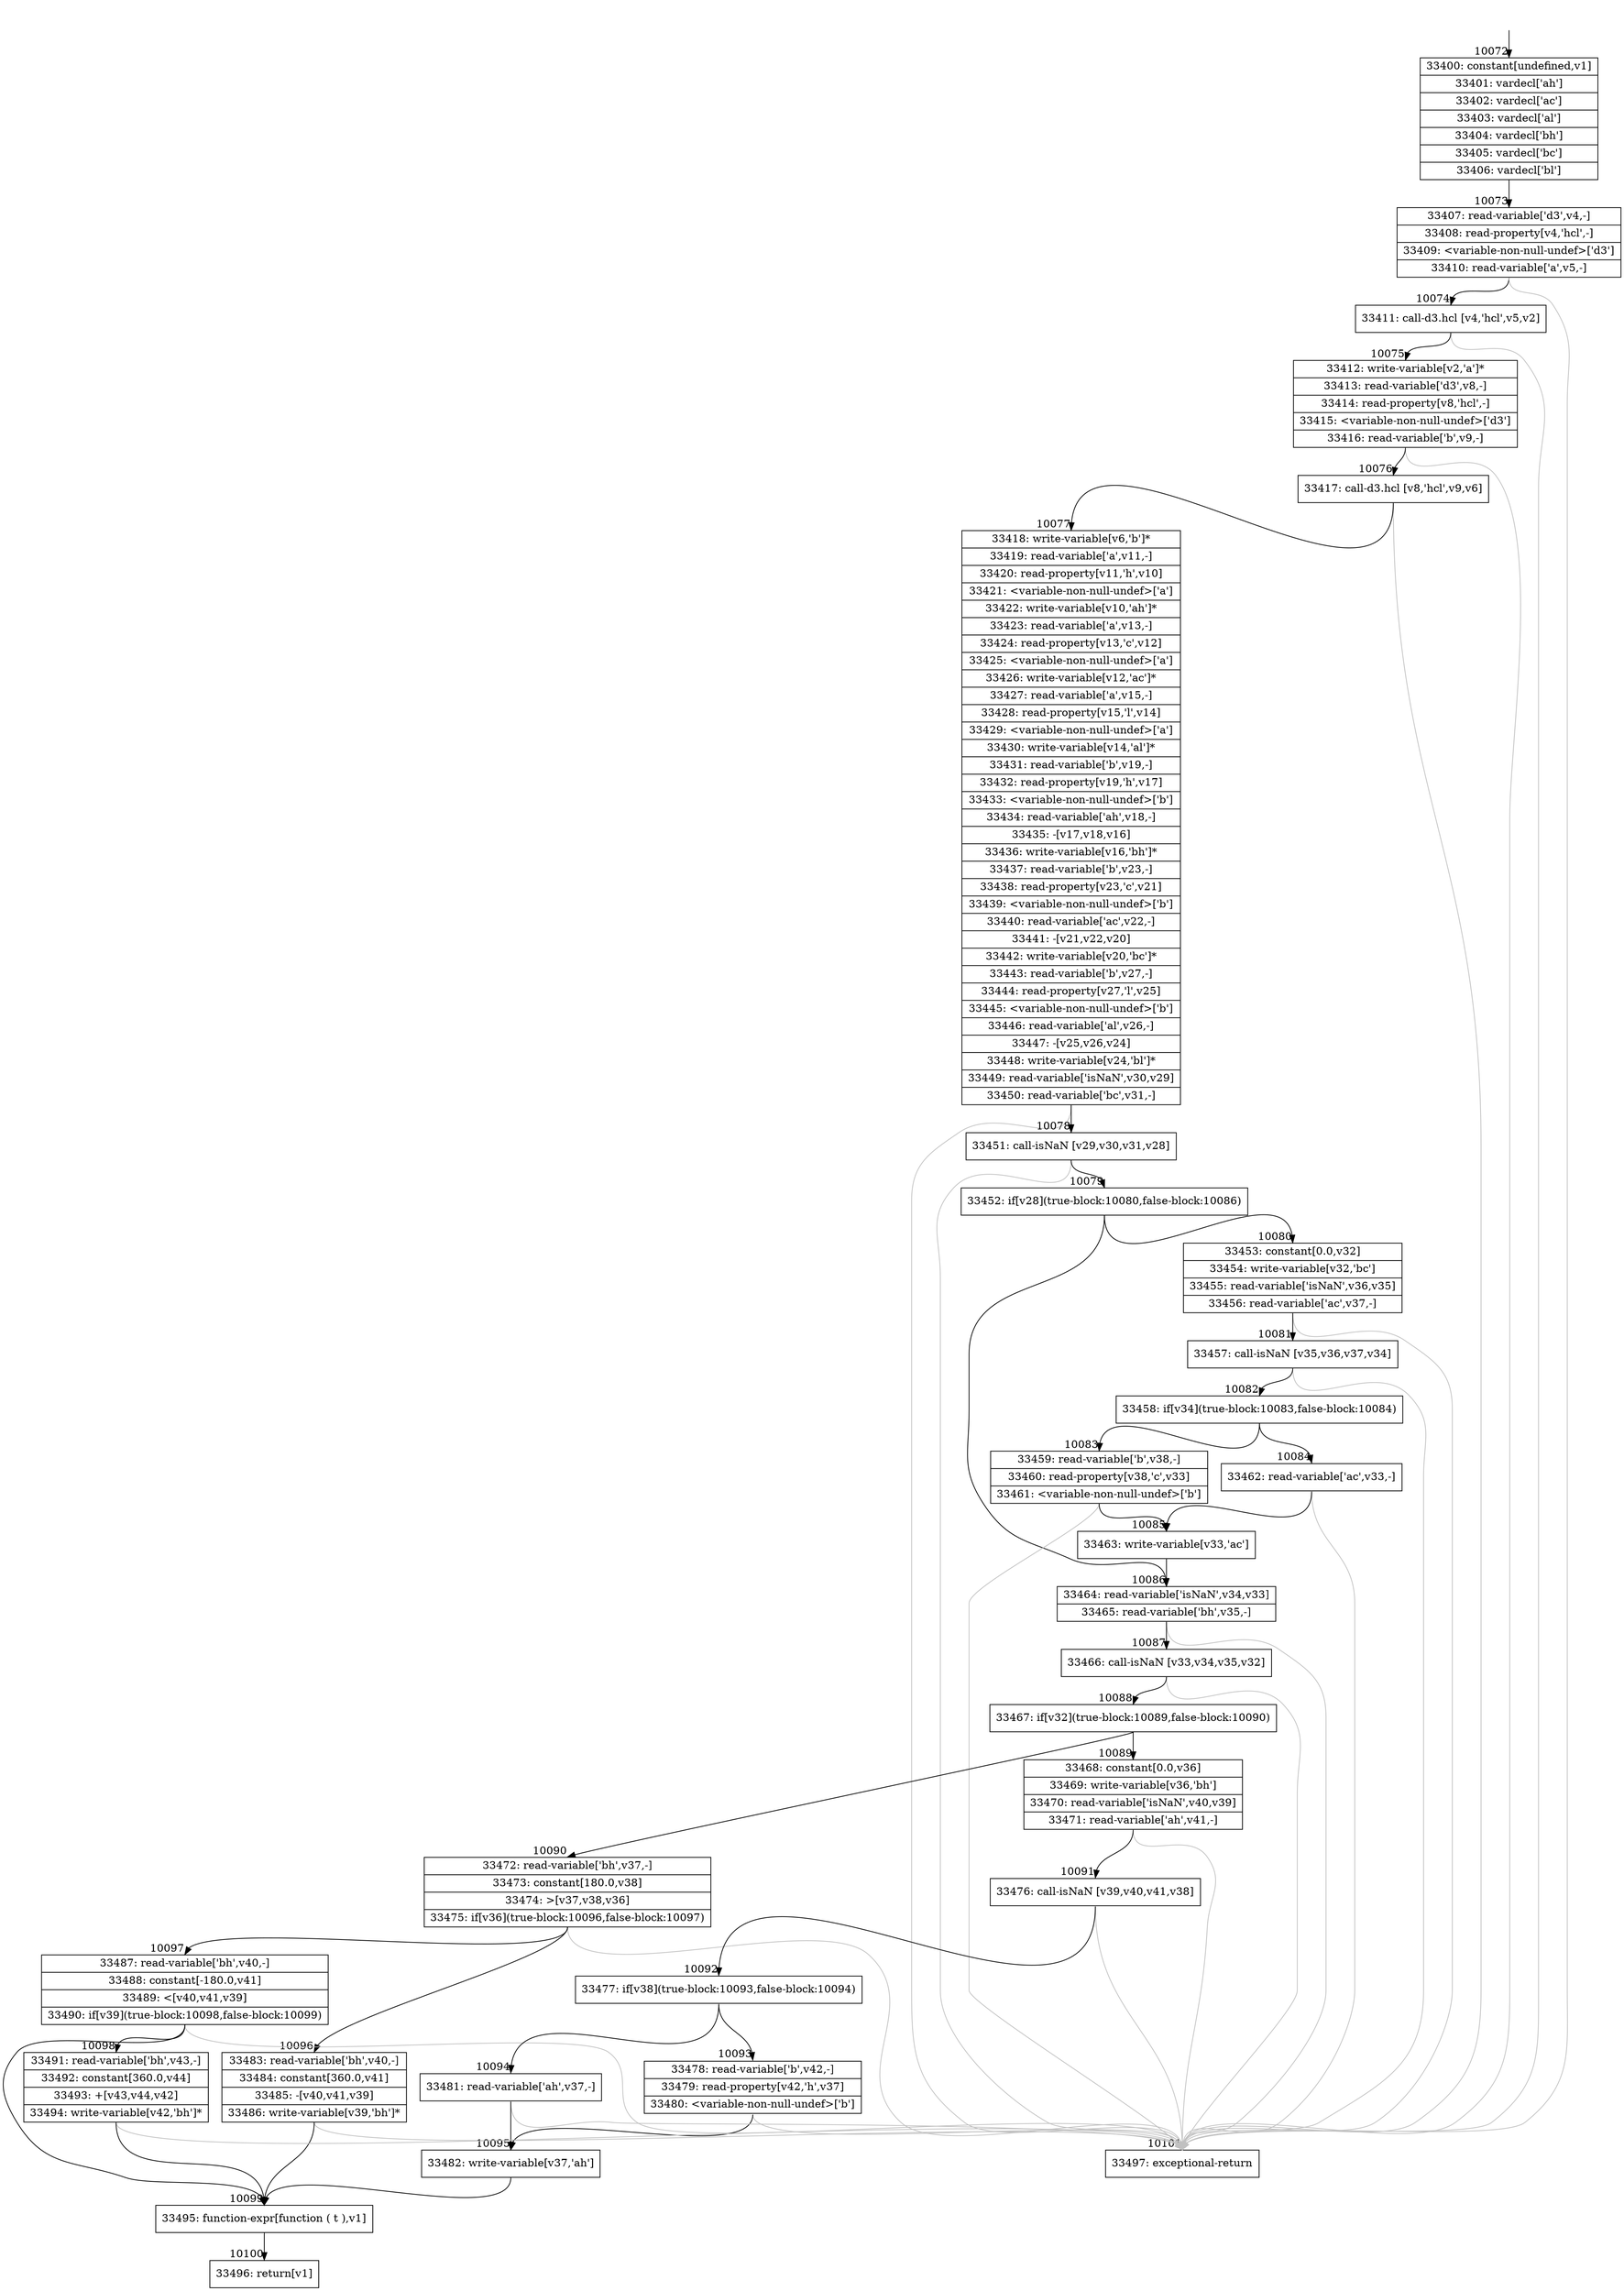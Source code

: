 digraph {
rankdir="TD"
BB_entry929[shape=none,label=""];
BB_entry929 -> BB10072 [tailport=s, headport=n, headlabel="    10072"]
BB10072 [shape=record label="{33400: constant[undefined,v1]|33401: vardecl['ah']|33402: vardecl['ac']|33403: vardecl['al']|33404: vardecl['bh']|33405: vardecl['bc']|33406: vardecl['bl']}" ] 
BB10072 -> BB10073 [tailport=s, headport=n, headlabel="      10073"]
BB10073 [shape=record label="{33407: read-variable['d3',v4,-]|33408: read-property[v4,'hcl',-]|33409: \<variable-non-null-undef\>['d3']|33410: read-variable['a',v5,-]}" ] 
BB10073 -> BB10074 [tailport=s, headport=n, headlabel="      10074"]
BB10073 -> BB10101 [tailport=s, headport=n, color=gray, headlabel="      10101"]
BB10074 [shape=record label="{33411: call-d3.hcl [v4,'hcl',v5,v2]}" ] 
BB10074 -> BB10075 [tailport=s, headport=n, headlabel="      10075"]
BB10074 -> BB10101 [tailport=s, headport=n, color=gray]
BB10075 [shape=record label="{33412: write-variable[v2,'a']*|33413: read-variable['d3',v8,-]|33414: read-property[v8,'hcl',-]|33415: \<variable-non-null-undef\>['d3']|33416: read-variable['b',v9,-]}" ] 
BB10075 -> BB10076 [tailport=s, headport=n, headlabel="      10076"]
BB10075 -> BB10101 [tailport=s, headport=n, color=gray]
BB10076 [shape=record label="{33417: call-d3.hcl [v8,'hcl',v9,v6]}" ] 
BB10076 -> BB10077 [tailport=s, headport=n, headlabel="      10077"]
BB10076 -> BB10101 [tailport=s, headport=n, color=gray]
BB10077 [shape=record label="{33418: write-variable[v6,'b']*|33419: read-variable['a',v11,-]|33420: read-property[v11,'h',v10]|33421: \<variable-non-null-undef\>['a']|33422: write-variable[v10,'ah']*|33423: read-variable['a',v13,-]|33424: read-property[v13,'c',v12]|33425: \<variable-non-null-undef\>['a']|33426: write-variable[v12,'ac']*|33427: read-variable['a',v15,-]|33428: read-property[v15,'l',v14]|33429: \<variable-non-null-undef\>['a']|33430: write-variable[v14,'al']*|33431: read-variable['b',v19,-]|33432: read-property[v19,'h',v17]|33433: \<variable-non-null-undef\>['b']|33434: read-variable['ah',v18,-]|33435: -[v17,v18,v16]|33436: write-variable[v16,'bh']*|33437: read-variable['b',v23,-]|33438: read-property[v23,'c',v21]|33439: \<variable-non-null-undef\>['b']|33440: read-variable['ac',v22,-]|33441: -[v21,v22,v20]|33442: write-variable[v20,'bc']*|33443: read-variable['b',v27,-]|33444: read-property[v27,'l',v25]|33445: \<variable-non-null-undef\>['b']|33446: read-variable['al',v26,-]|33447: -[v25,v26,v24]|33448: write-variable[v24,'bl']*|33449: read-variable['isNaN',v30,v29]|33450: read-variable['bc',v31,-]}" ] 
BB10077 -> BB10078 [tailport=s, headport=n, headlabel="      10078"]
BB10077 -> BB10101 [tailport=s, headport=n, color=gray]
BB10078 [shape=record label="{33451: call-isNaN [v29,v30,v31,v28]}" ] 
BB10078 -> BB10079 [tailport=s, headport=n, headlabel="      10079"]
BB10078 -> BB10101 [tailport=s, headport=n, color=gray]
BB10079 [shape=record label="{33452: if[v28](true-block:10080,false-block:10086)}" ] 
BB10079 -> BB10080 [tailport=s, headport=n, headlabel="      10080"]
BB10079 -> BB10086 [tailport=s, headport=n, headlabel="      10086"]
BB10080 [shape=record label="{33453: constant[0.0,v32]|33454: write-variable[v32,'bc']|33455: read-variable['isNaN',v36,v35]|33456: read-variable['ac',v37,-]}" ] 
BB10080 -> BB10081 [tailport=s, headport=n, headlabel="      10081"]
BB10080 -> BB10101 [tailport=s, headport=n, color=gray]
BB10081 [shape=record label="{33457: call-isNaN [v35,v36,v37,v34]}" ] 
BB10081 -> BB10082 [tailport=s, headport=n, headlabel="      10082"]
BB10081 -> BB10101 [tailport=s, headport=n, color=gray]
BB10082 [shape=record label="{33458: if[v34](true-block:10083,false-block:10084)}" ] 
BB10082 -> BB10083 [tailport=s, headport=n, headlabel="      10083"]
BB10082 -> BB10084 [tailport=s, headport=n, headlabel="      10084"]
BB10083 [shape=record label="{33459: read-variable['b',v38,-]|33460: read-property[v38,'c',v33]|33461: \<variable-non-null-undef\>['b']}" ] 
BB10083 -> BB10085 [tailport=s, headport=n, headlabel="      10085"]
BB10083 -> BB10101 [tailport=s, headport=n, color=gray]
BB10084 [shape=record label="{33462: read-variable['ac',v33,-]}" ] 
BB10084 -> BB10085 [tailport=s, headport=n]
BB10084 -> BB10101 [tailport=s, headport=n, color=gray]
BB10085 [shape=record label="{33463: write-variable[v33,'ac']}" ] 
BB10085 -> BB10086 [tailport=s, headport=n]
BB10086 [shape=record label="{33464: read-variable['isNaN',v34,v33]|33465: read-variable['bh',v35,-]}" ] 
BB10086 -> BB10087 [tailport=s, headport=n, headlabel="      10087"]
BB10086 -> BB10101 [tailport=s, headport=n, color=gray]
BB10087 [shape=record label="{33466: call-isNaN [v33,v34,v35,v32]}" ] 
BB10087 -> BB10088 [tailport=s, headport=n, headlabel="      10088"]
BB10087 -> BB10101 [tailport=s, headport=n, color=gray]
BB10088 [shape=record label="{33467: if[v32](true-block:10089,false-block:10090)}" ] 
BB10088 -> BB10089 [tailport=s, headport=n, headlabel="      10089"]
BB10088 -> BB10090 [tailport=s, headport=n, headlabel="      10090"]
BB10089 [shape=record label="{33468: constant[0.0,v36]|33469: write-variable[v36,'bh']|33470: read-variable['isNaN',v40,v39]|33471: read-variable['ah',v41,-]}" ] 
BB10089 -> BB10091 [tailport=s, headport=n, headlabel="      10091"]
BB10089 -> BB10101 [tailport=s, headport=n, color=gray]
BB10090 [shape=record label="{33472: read-variable['bh',v37,-]|33473: constant[180.0,v38]|33474: \>[v37,v38,v36]|33475: if[v36](true-block:10096,false-block:10097)}" ] 
BB10090 -> BB10096 [tailport=s, headport=n, headlabel="      10096"]
BB10090 -> BB10097 [tailport=s, headport=n, headlabel="      10097"]
BB10090 -> BB10101 [tailport=s, headport=n, color=gray]
BB10091 [shape=record label="{33476: call-isNaN [v39,v40,v41,v38]}" ] 
BB10091 -> BB10092 [tailport=s, headport=n, headlabel="      10092"]
BB10091 -> BB10101 [tailport=s, headport=n, color=gray]
BB10092 [shape=record label="{33477: if[v38](true-block:10093,false-block:10094)}" ] 
BB10092 -> BB10093 [tailport=s, headport=n, headlabel="      10093"]
BB10092 -> BB10094 [tailport=s, headport=n, headlabel="      10094"]
BB10093 [shape=record label="{33478: read-variable['b',v42,-]|33479: read-property[v42,'h',v37]|33480: \<variable-non-null-undef\>['b']}" ] 
BB10093 -> BB10095 [tailport=s, headport=n, headlabel="      10095"]
BB10093 -> BB10101 [tailport=s, headport=n, color=gray]
BB10094 [shape=record label="{33481: read-variable['ah',v37,-]}" ] 
BB10094 -> BB10095 [tailport=s, headport=n]
BB10094 -> BB10101 [tailport=s, headport=n, color=gray]
BB10095 [shape=record label="{33482: write-variable[v37,'ah']}" ] 
BB10095 -> BB10099 [tailport=s, headport=n, headlabel="      10099"]
BB10096 [shape=record label="{33483: read-variable['bh',v40,-]|33484: constant[360.0,v41]|33485: -[v40,v41,v39]|33486: write-variable[v39,'bh']*}" ] 
BB10096 -> BB10099 [tailport=s, headport=n]
BB10096 -> BB10101 [tailport=s, headport=n, color=gray]
BB10097 [shape=record label="{33487: read-variable['bh',v40,-]|33488: constant[-180.0,v41]|33489: \<[v40,v41,v39]|33490: if[v39](true-block:10098,false-block:10099)}" ] 
BB10097 -> BB10098 [tailport=s, headport=n, headlabel="      10098"]
BB10097 -> BB10099 [tailport=s, headport=n]
BB10097 -> BB10101 [tailport=s, headport=n, color=gray]
BB10098 [shape=record label="{33491: read-variable['bh',v43,-]|33492: constant[360.0,v44]|33493: +[v43,v44,v42]|33494: write-variable[v42,'bh']*}" ] 
BB10098 -> BB10099 [tailport=s, headport=n]
BB10098 -> BB10101 [tailport=s, headport=n, color=gray]
BB10099 [shape=record label="{33495: function-expr[function ( t ),v1]}" ] 
BB10099 -> BB10100 [tailport=s, headport=n, headlabel="      10100"]
BB10100 [shape=record label="{33496: return[v1]}" ] 
BB10101 [shape=record label="{33497: exceptional-return}" ] 
//#$~ 5908
}
